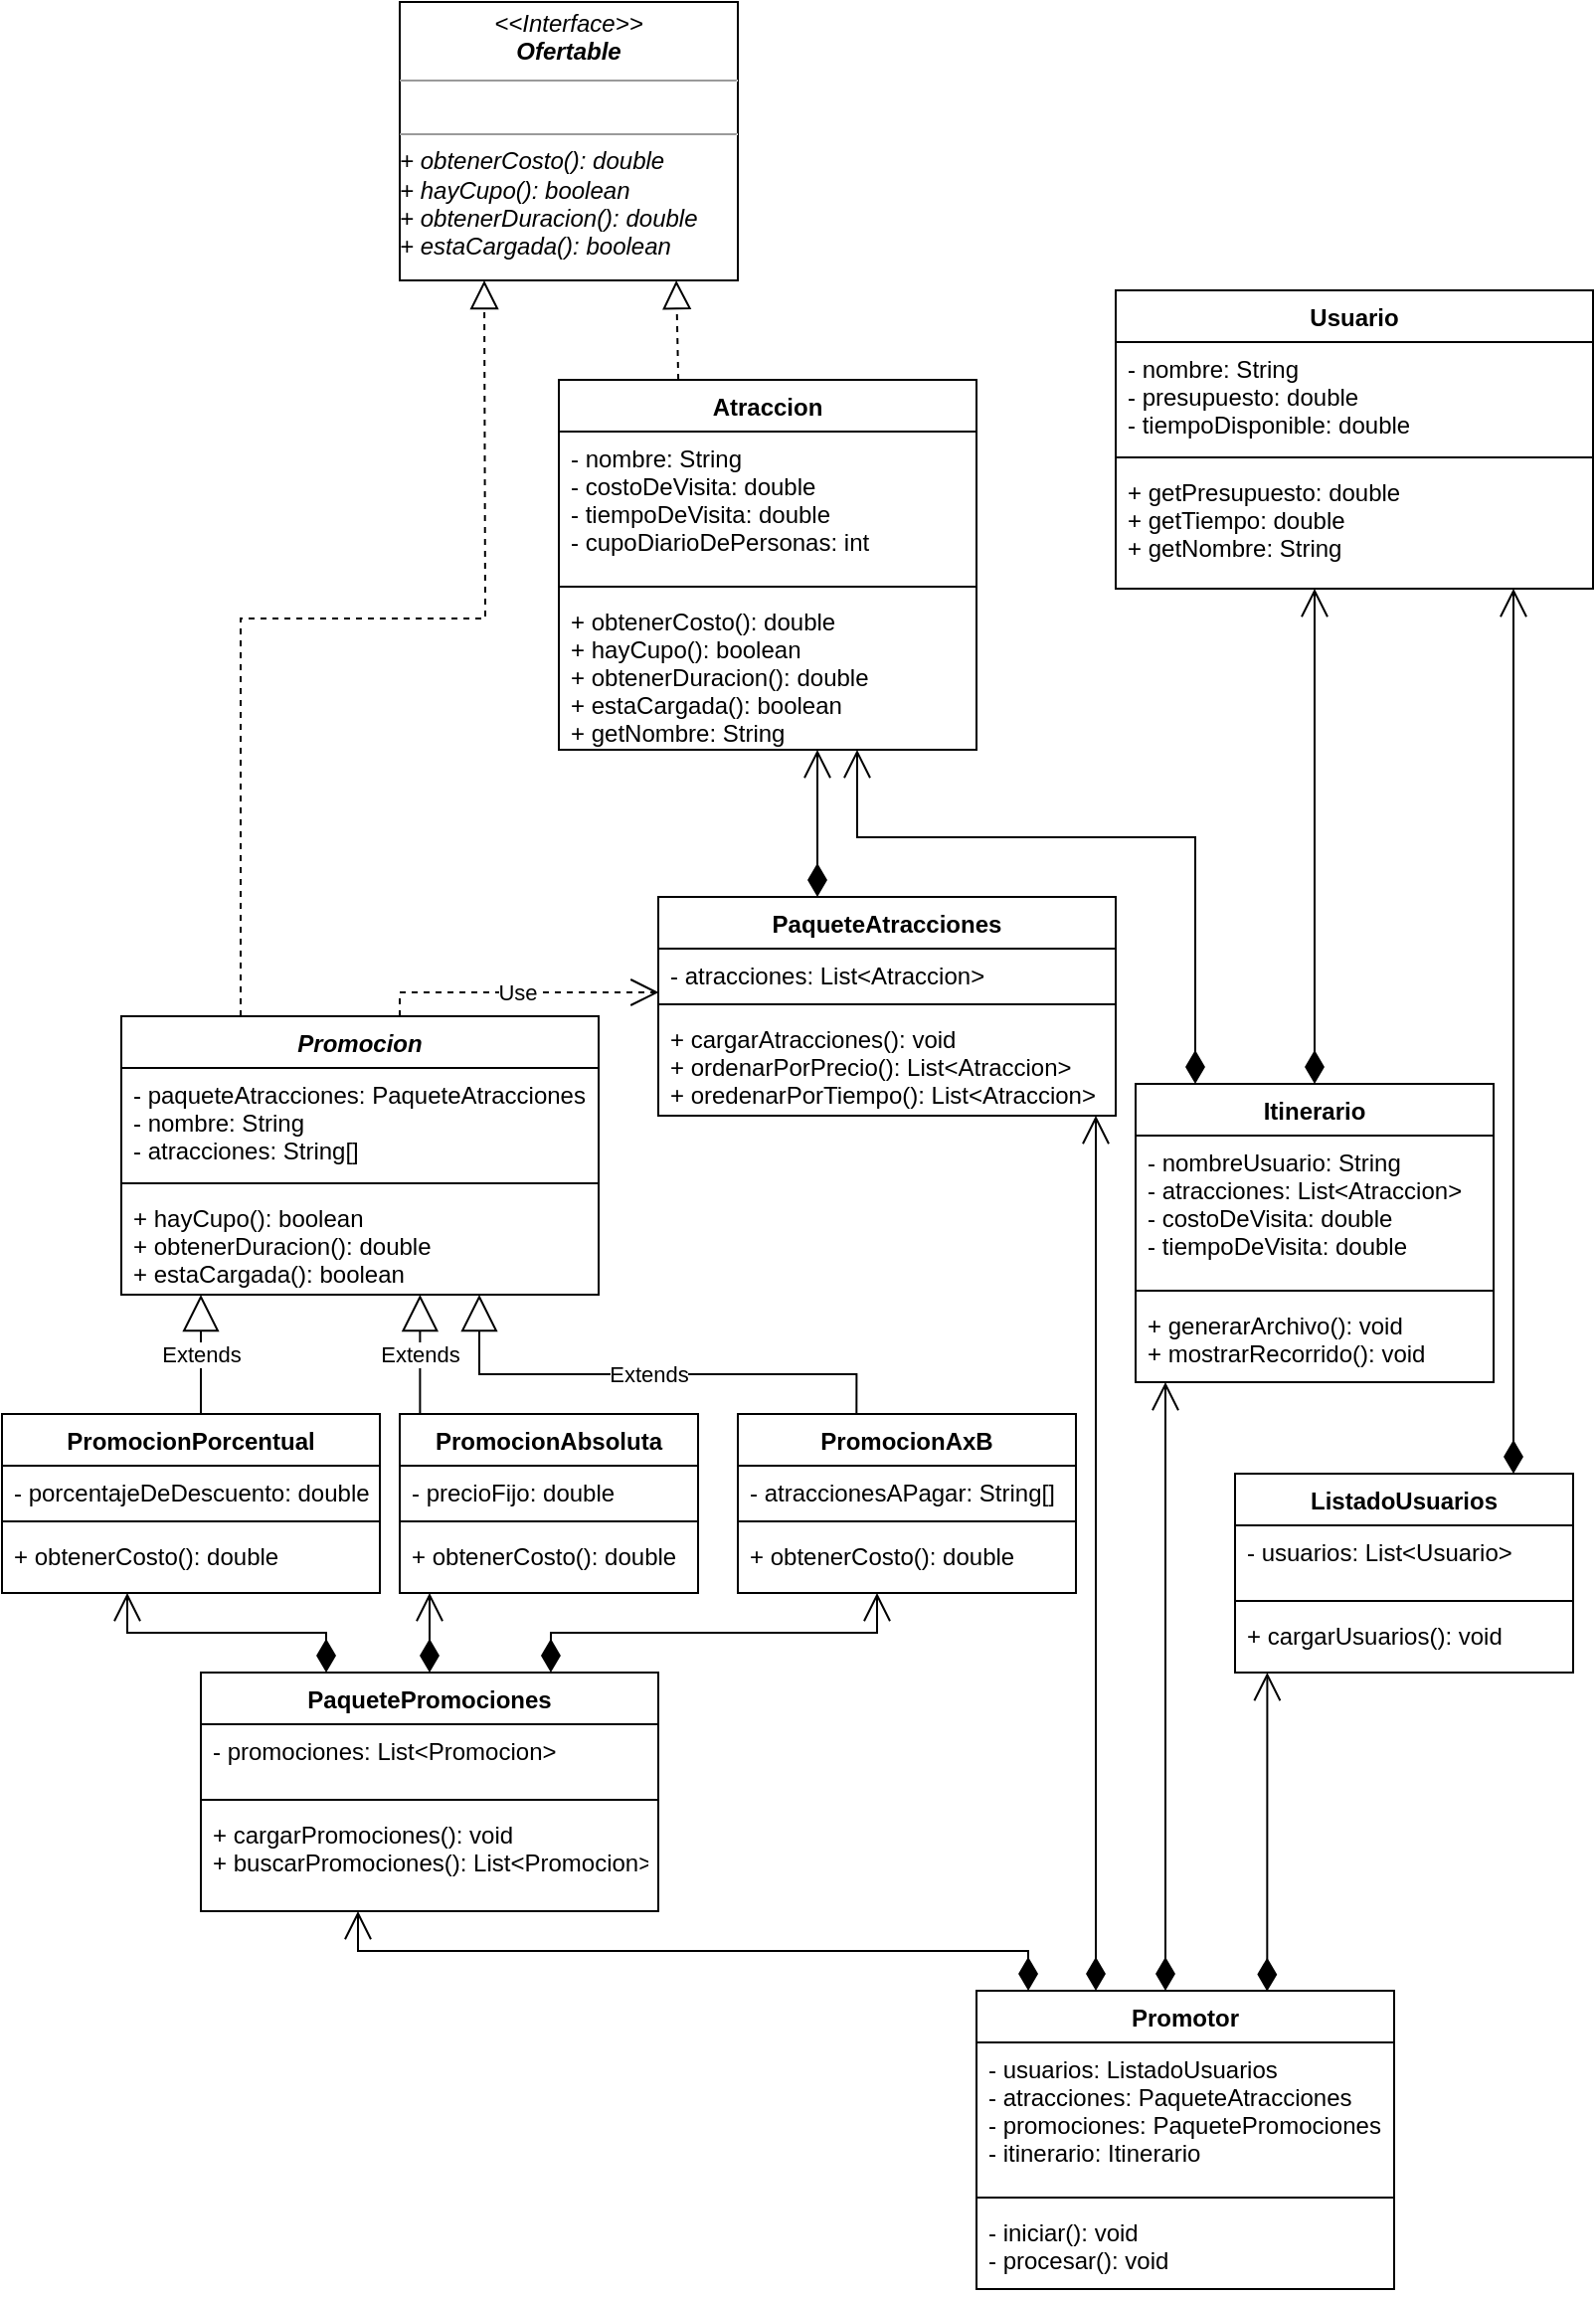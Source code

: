 <mxfile version="15.5.4" type="github">
  <diagram id="C5RBs43oDa-KdzZeNtuy" name="Page-1">
    <mxGraphModel dx="1432" dy="574" grid="1" gridSize="10" guides="1" tooltips="1" connect="1" arrows="1" fold="1" page="1" pageScale="1" pageWidth="827" pageHeight="1169" math="0" shadow="0">
      <root>
        <mxCell id="WIyWlLk6GJQsqaUBKTNV-0" />
        <mxCell id="WIyWlLk6GJQsqaUBKTNV-1" parent="WIyWlLk6GJQsqaUBKTNV-0" />
        <mxCell id="qcKMDcawu5zTlTVhR8Jo-0" value="Atraccion" style="swimlane;fontStyle=1;align=center;verticalAlign=top;childLayout=stackLayout;horizontal=1;startSize=26;horizontalStack=0;resizeParent=1;resizeParentMax=0;resizeLast=0;collapsible=1;marginBottom=0;" parent="WIyWlLk6GJQsqaUBKTNV-1" vertex="1">
          <mxGeometry x="280" y="190" width="210" height="186" as="geometry" />
        </mxCell>
        <mxCell id="qcKMDcawu5zTlTVhR8Jo-1" value="- nombre: String&#xa;- costoDeVisita: double&#xa;- tiempoDeVisita: double&#xa;- cupoDiarioDePersonas: int" style="text;strokeColor=none;fillColor=none;align=left;verticalAlign=top;spacingLeft=4;spacingRight=4;overflow=hidden;rotatable=0;points=[[0,0.5],[1,0.5]];portConstraint=eastwest;" parent="qcKMDcawu5zTlTVhR8Jo-0" vertex="1">
          <mxGeometry y="26" width="210" height="74" as="geometry" />
        </mxCell>
        <mxCell id="qcKMDcawu5zTlTVhR8Jo-2" value="" style="line;strokeWidth=1;fillColor=none;align=left;verticalAlign=middle;spacingTop=-1;spacingLeft=3;spacingRight=3;rotatable=0;labelPosition=right;points=[];portConstraint=eastwest;" parent="qcKMDcawu5zTlTVhR8Jo-0" vertex="1">
          <mxGeometry y="100" width="210" height="8" as="geometry" />
        </mxCell>
        <mxCell id="qcKMDcawu5zTlTVhR8Jo-3" value="+ obtenerCosto(): double&#xa;+ hayCupo(): boolean&#xa;+ obtenerDuracion(): double&#xa;+ estaCargada(): boolean&#xa;+ getNombre: String" style="text;strokeColor=none;fillColor=none;align=left;verticalAlign=top;spacingLeft=4;spacingRight=4;overflow=hidden;rotatable=0;points=[[0,0.5],[1,0.5]];portConstraint=eastwest;" parent="qcKMDcawu5zTlTVhR8Jo-0" vertex="1">
          <mxGeometry y="108" width="210" height="78" as="geometry" />
        </mxCell>
        <mxCell id="qcKMDcawu5zTlTVhR8Jo-4" value="Usuario" style="swimlane;fontStyle=1;align=center;verticalAlign=top;childLayout=stackLayout;horizontal=1;startSize=26;horizontalStack=0;resizeParent=1;resizeParentMax=0;resizeLast=0;collapsible=1;marginBottom=0;" parent="WIyWlLk6GJQsqaUBKTNV-1" vertex="1">
          <mxGeometry x="560" y="145" width="240" height="150" as="geometry" />
        </mxCell>
        <mxCell id="qcKMDcawu5zTlTVhR8Jo-5" value="- nombre: String&#xa;- presupuesto: double&#xa;- tiempoDisponible: double&#xa;" style="text;strokeColor=none;fillColor=none;align=left;verticalAlign=top;spacingLeft=4;spacingRight=4;overflow=hidden;rotatable=0;points=[[0,0.5],[1,0.5]];portConstraint=eastwest;" parent="qcKMDcawu5zTlTVhR8Jo-4" vertex="1">
          <mxGeometry y="26" width="240" height="54" as="geometry" />
        </mxCell>
        <mxCell id="qcKMDcawu5zTlTVhR8Jo-6" value="" style="line;strokeWidth=1;fillColor=none;align=left;verticalAlign=middle;spacingTop=-1;spacingLeft=3;spacingRight=3;rotatable=0;labelPosition=right;points=[];portConstraint=eastwest;" parent="qcKMDcawu5zTlTVhR8Jo-4" vertex="1">
          <mxGeometry y="80" width="240" height="8" as="geometry" />
        </mxCell>
        <mxCell id="qcKMDcawu5zTlTVhR8Jo-7" value="+ getPresupuesto: double&#xa;+ getTiempo: double&#xa;+ getNombre: String" style="text;strokeColor=none;fillColor=none;align=left;verticalAlign=top;spacingLeft=4;spacingRight=4;overflow=hidden;rotatable=0;points=[[0,0.5],[1,0.5]];portConstraint=eastwest;" parent="qcKMDcawu5zTlTVhR8Jo-4" vertex="1">
          <mxGeometry y="88" width="240" height="62" as="geometry" />
        </mxCell>
        <mxCell id="qcKMDcawu5zTlTVhR8Jo-8" value="Promocion" style="swimlane;fontStyle=3;align=center;verticalAlign=top;childLayout=stackLayout;horizontal=1;startSize=26;horizontalStack=0;resizeParent=1;resizeParentMax=0;resizeLast=0;collapsible=1;marginBottom=0;" parent="WIyWlLk6GJQsqaUBKTNV-1" vertex="1">
          <mxGeometry x="60" y="510" width="240" height="140" as="geometry" />
        </mxCell>
        <mxCell id="qcKMDcawu5zTlTVhR8Jo-9" value="- paqueteAtracciones: PaqueteAtracciones&#xa;- nombre: String&#xa;- atracciones: String[]" style="text;strokeColor=none;fillColor=none;align=left;verticalAlign=top;spacingLeft=4;spacingRight=4;overflow=hidden;rotatable=0;points=[[0,0.5],[1,0.5]];portConstraint=eastwest;" parent="qcKMDcawu5zTlTVhR8Jo-8" vertex="1">
          <mxGeometry y="26" width="240" height="54" as="geometry" />
        </mxCell>
        <mxCell id="qcKMDcawu5zTlTVhR8Jo-10" value="" style="line;strokeWidth=1;fillColor=none;align=left;verticalAlign=middle;spacingTop=-1;spacingLeft=3;spacingRight=3;rotatable=0;labelPosition=right;points=[];portConstraint=eastwest;" parent="qcKMDcawu5zTlTVhR8Jo-8" vertex="1">
          <mxGeometry y="80" width="240" height="8" as="geometry" />
        </mxCell>
        <mxCell id="qcKMDcawu5zTlTVhR8Jo-11" value="+ hayCupo(): boolean&#xa;+ obtenerDuracion(): double&#xa;+ estaCargada(): boolean" style="text;strokeColor=none;fillColor=none;align=left;verticalAlign=top;spacingLeft=4;spacingRight=4;overflow=hidden;rotatable=0;points=[[0,0.5],[1,0.5]];portConstraint=eastwest;fontStyle=0" parent="qcKMDcawu5zTlTVhR8Jo-8" vertex="1">
          <mxGeometry y="88" width="240" height="52" as="geometry" />
        </mxCell>
        <mxCell id="qcKMDcawu5zTlTVhR8Jo-12" value="Itinerario" style="swimlane;fontStyle=1;align=center;verticalAlign=top;childLayout=stackLayout;horizontal=1;startSize=26;horizontalStack=0;resizeParent=1;resizeParentMax=0;resizeLast=0;collapsible=1;marginBottom=0;" parent="WIyWlLk6GJQsqaUBKTNV-1" vertex="1">
          <mxGeometry x="570" y="544" width="180" height="150" as="geometry" />
        </mxCell>
        <mxCell id="qcKMDcawu5zTlTVhR8Jo-13" value="- nombreUsuario: String&#xa;- atracciones: List&lt;Atraccion&gt;&#xa;- costoDeVisita: double&#xa;- tiempoDeVisita: double" style="text;strokeColor=none;fillColor=none;align=left;verticalAlign=top;spacingLeft=4;spacingRight=4;overflow=hidden;rotatable=0;points=[[0,0.5],[1,0.5]];portConstraint=eastwest;" parent="qcKMDcawu5zTlTVhR8Jo-12" vertex="1">
          <mxGeometry y="26" width="180" height="74" as="geometry" />
        </mxCell>
        <mxCell id="qcKMDcawu5zTlTVhR8Jo-14" value="" style="line;strokeWidth=1;fillColor=none;align=left;verticalAlign=middle;spacingTop=-1;spacingLeft=3;spacingRight=3;rotatable=0;labelPosition=right;points=[];portConstraint=eastwest;" parent="qcKMDcawu5zTlTVhR8Jo-12" vertex="1">
          <mxGeometry y="100" width="180" height="8" as="geometry" />
        </mxCell>
        <mxCell id="qcKMDcawu5zTlTVhR8Jo-15" value="+ generarArchivo(): void&#xa;+ mostrarRecorrido(): void" style="text;strokeColor=none;fillColor=none;align=left;verticalAlign=top;spacingLeft=4;spacingRight=4;overflow=hidden;rotatable=0;points=[[0,0.5],[1,0.5]];portConstraint=eastwest;" parent="qcKMDcawu5zTlTVhR8Jo-12" vertex="1">
          <mxGeometry y="108" width="180" height="42" as="geometry" />
        </mxCell>
        <mxCell id="qcKMDcawu5zTlTVhR8Jo-16" value="PromocionPorcentual" style="swimlane;fontStyle=1;align=center;verticalAlign=top;childLayout=stackLayout;horizontal=1;startSize=26;horizontalStack=0;resizeParent=1;resizeParentMax=0;resizeLast=0;collapsible=1;marginBottom=0;" parent="WIyWlLk6GJQsqaUBKTNV-1" vertex="1">
          <mxGeometry y="710" width="190" height="90" as="geometry">
            <mxRectangle y="710" width="160" height="26" as="alternateBounds" />
          </mxGeometry>
        </mxCell>
        <mxCell id="qcKMDcawu5zTlTVhR8Jo-17" value="- porcentajeDeDescuento: double" style="text;strokeColor=none;fillColor=none;align=left;verticalAlign=top;spacingLeft=4;spacingRight=4;overflow=hidden;rotatable=0;points=[[0,0.5],[1,0.5]];portConstraint=eastwest;" parent="qcKMDcawu5zTlTVhR8Jo-16" vertex="1">
          <mxGeometry y="26" width="190" height="24" as="geometry" />
        </mxCell>
        <mxCell id="qcKMDcawu5zTlTVhR8Jo-18" value="" style="line;strokeWidth=1;fillColor=none;align=left;verticalAlign=middle;spacingTop=-1;spacingLeft=3;spacingRight=3;rotatable=0;labelPosition=right;points=[];portConstraint=eastwest;" parent="qcKMDcawu5zTlTVhR8Jo-16" vertex="1">
          <mxGeometry y="50" width="190" height="8" as="geometry" />
        </mxCell>
        <mxCell id="qcKMDcawu5zTlTVhR8Jo-19" value="+ obtenerCosto(): double" style="text;strokeColor=none;fillColor=none;align=left;verticalAlign=top;spacingLeft=4;spacingRight=4;overflow=hidden;rotatable=0;points=[[0,0.5],[1,0.5]];portConstraint=eastwest;" parent="qcKMDcawu5zTlTVhR8Jo-16" vertex="1">
          <mxGeometry y="58" width="190" height="32" as="geometry" />
        </mxCell>
        <mxCell id="qcKMDcawu5zTlTVhR8Jo-20" value="PromocionAbsoluta" style="swimlane;fontStyle=1;align=center;verticalAlign=top;childLayout=stackLayout;horizontal=1;startSize=26;horizontalStack=0;resizeParent=1;resizeParentMax=0;resizeLast=0;collapsible=1;marginBottom=0;" parent="WIyWlLk6GJQsqaUBKTNV-1" vertex="1">
          <mxGeometry x="200" y="710" width="150" height="90" as="geometry" />
        </mxCell>
        <mxCell id="qcKMDcawu5zTlTVhR8Jo-21" value="- precioFijo: double" style="text;strokeColor=none;fillColor=none;align=left;verticalAlign=top;spacingLeft=4;spacingRight=4;overflow=hidden;rotatable=0;points=[[0,0.5],[1,0.5]];portConstraint=eastwest;" parent="qcKMDcawu5zTlTVhR8Jo-20" vertex="1">
          <mxGeometry y="26" width="150" height="24" as="geometry" />
        </mxCell>
        <mxCell id="qcKMDcawu5zTlTVhR8Jo-22" value="" style="line;strokeWidth=1;fillColor=none;align=left;verticalAlign=middle;spacingTop=-1;spacingLeft=3;spacingRight=3;rotatable=0;labelPosition=right;points=[];portConstraint=eastwest;" parent="qcKMDcawu5zTlTVhR8Jo-20" vertex="1">
          <mxGeometry y="50" width="150" height="8" as="geometry" />
        </mxCell>
        <mxCell id="qcKMDcawu5zTlTVhR8Jo-23" value="+ obtenerCosto(): double" style="text;strokeColor=none;fillColor=none;align=left;verticalAlign=top;spacingLeft=4;spacingRight=4;overflow=hidden;rotatable=0;points=[[0,0.5],[1,0.5]];portConstraint=eastwest;" parent="qcKMDcawu5zTlTVhR8Jo-20" vertex="1">
          <mxGeometry y="58" width="150" height="32" as="geometry" />
        </mxCell>
        <mxCell id="qcKMDcawu5zTlTVhR8Jo-24" value="PromocionAxB" style="swimlane;fontStyle=1;align=center;verticalAlign=top;childLayout=stackLayout;horizontal=1;startSize=26;horizontalStack=0;resizeParent=1;resizeParentMax=0;resizeLast=0;collapsible=1;marginBottom=0;" parent="WIyWlLk6GJQsqaUBKTNV-1" vertex="1">
          <mxGeometry x="370" y="710" width="170" height="90" as="geometry" />
        </mxCell>
        <mxCell id="qcKMDcawu5zTlTVhR8Jo-25" value="- atraccionesAPagar: String[]" style="text;strokeColor=none;fillColor=none;align=left;verticalAlign=top;spacingLeft=4;spacingRight=4;overflow=hidden;rotatable=0;points=[[0,0.5],[1,0.5]];portConstraint=eastwest;" parent="qcKMDcawu5zTlTVhR8Jo-24" vertex="1">
          <mxGeometry y="26" width="170" height="24" as="geometry" />
        </mxCell>
        <mxCell id="qcKMDcawu5zTlTVhR8Jo-26" value="" style="line;strokeWidth=1;fillColor=none;align=left;verticalAlign=middle;spacingTop=-1;spacingLeft=3;spacingRight=3;rotatable=0;labelPosition=right;points=[];portConstraint=eastwest;" parent="qcKMDcawu5zTlTVhR8Jo-24" vertex="1">
          <mxGeometry y="50" width="170" height="8" as="geometry" />
        </mxCell>
        <mxCell id="qcKMDcawu5zTlTVhR8Jo-27" value="+ obtenerCosto(): double" style="text;strokeColor=none;fillColor=none;align=left;verticalAlign=top;spacingLeft=4;spacingRight=4;overflow=hidden;rotatable=0;points=[[0,0.5],[1,0.5]];portConstraint=eastwest;" parent="qcKMDcawu5zTlTVhR8Jo-24" vertex="1">
          <mxGeometry y="58" width="170" height="32" as="geometry" />
        </mxCell>
        <mxCell id="qcKMDcawu5zTlTVhR8Jo-28" value="Extends" style="endArrow=block;endSize=16;endFill=0;html=1;rounded=0;edgeStyle=orthogonalEdgeStyle;" parent="WIyWlLk6GJQsqaUBKTNV-1" source="qcKMDcawu5zTlTVhR8Jo-16" target="qcKMDcawu5zTlTVhR8Jo-8" edge="1">
          <mxGeometry width="160" relative="1" as="geometry">
            <mxPoint x="70" y="750" as="sourcePoint" />
            <mxPoint x="125" y="660" as="targetPoint" />
            <Array as="points">
              <mxPoint x="100" y="680" />
              <mxPoint x="100" y="680" />
            </Array>
          </mxGeometry>
        </mxCell>
        <mxCell id="qcKMDcawu5zTlTVhR8Jo-29" value="Extends" style="endArrow=block;endSize=16;endFill=0;html=1;rounded=0;edgeStyle=orthogonalEdgeStyle;exitX=0.068;exitY=0.002;exitDx=0;exitDy=0;exitPerimeter=0;" parent="WIyWlLk6GJQsqaUBKTNV-1" source="qcKMDcawu5zTlTVhR8Jo-20" target="qcKMDcawu5zTlTVhR8Jo-8" edge="1">
          <mxGeometry width="160" relative="1" as="geometry">
            <mxPoint x="210" y="710" as="sourcePoint" />
            <mxPoint x="170" y="300" as="targetPoint" />
            <Array as="points">
              <mxPoint x="210" y="670" />
              <mxPoint x="210" y="670" />
            </Array>
          </mxGeometry>
        </mxCell>
        <mxCell id="qcKMDcawu5zTlTVhR8Jo-30" value="Extends" style="endArrow=block;endSize=16;endFill=0;html=1;rounded=0;edgeStyle=orthogonalEdgeStyle;exitX=0.351;exitY=0.003;exitDx=0;exitDy=0;exitPerimeter=0;" parent="WIyWlLk6GJQsqaUBKTNV-1" source="qcKMDcawu5zTlTVhR8Jo-24" target="qcKMDcawu5zTlTVhR8Jo-8" edge="1">
          <mxGeometry width="160" relative="1" as="geometry">
            <mxPoint x="410" y="740" as="sourcePoint" />
            <mxPoint x="140" y="320" as="targetPoint" />
            <Array as="points">
              <mxPoint x="430" y="690" />
              <mxPoint x="240" y="690" />
            </Array>
          </mxGeometry>
        </mxCell>
        <mxCell id="qcKMDcawu5zTlTVhR8Jo-31" value="" style="endArrow=open;html=1;endSize=12;startArrow=diamondThin;startSize=14;startFill=1;edgeStyle=orthogonalEdgeStyle;align=left;verticalAlign=bottom;rounded=0;" parent="WIyWlLk6GJQsqaUBKTNV-1" source="qcKMDcawu5zTlTVhR8Jo-12" target="qcKMDcawu5zTlTVhR8Jo-4" edge="1">
          <mxGeometry x="-1" y="3" relative="1" as="geometry">
            <mxPoint x="700" y="440" as="sourcePoint" />
            <mxPoint x="690" y="300" as="targetPoint" />
            <Array as="points">
              <mxPoint x="660" y="410" />
              <mxPoint x="660" y="410" />
            </Array>
          </mxGeometry>
        </mxCell>
        <mxCell id="qcKMDcawu5zTlTVhR8Jo-32" value="" style="endArrow=open;html=1;endSize=12;startArrow=diamondThin;startSize=14;startFill=1;edgeStyle=orthogonalEdgeStyle;align=left;verticalAlign=bottom;rounded=0;" parent="WIyWlLk6GJQsqaUBKTNV-1" source="qcKMDcawu5zTlTVhR8Jo-12" target="qcKMDcawu5zTlTVhR8Jo-0" edge="1">
          <mxGeometry x="-1" y="3" relative="1" as="geometry">
            <mxPoint x="710" y="599" as="sourcePoint" />
            <mxPoint x="430" y="350" as="targetPoint" />
            <Array as="points">
              <mxPoint x="600" y="420" />
              <mxPoint x="430" y="420" />
            </Array>
          </mxGeometry>
        </mxCell>
        <mxCell id="qcKMDcawu5zTlTVhR8Jo-33" value="Promotor" style="swimlane;fontStyle=1;align=center;verticalAlign=top;childLayout=stackLayout;horizontal=1;startSize=26;horizontalStack=0;resizeParent=1;resizeParentMax=0;resizeLast=0;collapsible=1;marginBottom=0;" parent="WIyWlLk6GJQsqaUBKTNV-1" vertex="1">
          <mxGeometry x="490" y="1000" width="210" height="150" as="geometry" />
        </mxCell>
        <mxCell id="qcKMDcawu5zTlTVhR8Jo-34" value="- usuarios: ListadoUsuarios&#xa;- atracciones: PaqueteAtracciones&#xa;- promociones: PaquetePromociones&#xa;- itinerario: Itinerario" style="text;strokeColor=none;fillColor=none;align=left;verticalAlign=top;spacingLeft=4;spacingRight=4;overflow=hidden;rotatable=0;points=[[0,0.5],[1,0.5]];portConstraint=eastwest;" parent="qcKMDcawu5zTlTVhR8Jo-33" vertex="1">
          <mxGeometry y="26" width="210" height="74" as="geometry" />
        </mxCell>
        <mxCell id="qcKMDcawu5zTlTVhR8Jo-35" value="" style="line;strokeWidth=1;fillColor=none;align=left;verticalAlign=middle;spacingTop=-1;spacingLeft=3;spacingRight=3;rotatable=0;labelPosition=right;points=[];portConstraint=eastwest;" parent="qcKMDcawu5zTlTVhR8Jo-33" vertex="1">
          <mxGeometry y="100" width="210" height="8" as="geometry" />
        </mxCell>
        <mxCell id="qcKMDcawu5zTlTVhR8Jo-36" value="- iniciar(): void&#xa;- procesar(): void&#xa;" style="text;strokeColor=none;fillColor=none;align=left;verticalAlign=top;spacingLeft=4;spacingRight=4;overflow=hidden;rotatable=0;points=[[0,0.5],[1,0.5]];portConstraint=eastwest;" parent="qcKMDcawu5zTlTVhR8Jo-33" vertex="1">
          <mxGeometry y="108" width="210" height="42" as="geometry" />
        </mxCell>
        <mxCell id="qcKMDcawu5zTlTVhR8Jo-37" value="PaqueteAtracciones" style="swimlane;fontStyle=1;align=center;verticalAlign=top;childLayout=stackLayout;horizontal=1;startSize=26;horizontalStack=0;resizeParent=1;resizeParentMax=0;resizeLast=0;collapsible=1;marginBottom=0;" parent="WIyWlLk6GJQsqaUBKTNV-1" vertex="1">
          <mxGeometry x="330" y="450" width="230" height="110" as="geometry" />
        </mxCell>
        <mxCell id="qcKMDcawu5zTlTVhR8Jo-38" value="- atracciones: List&lt;Atraccion&gt; " style="text;strokeColor=none;fillColor=none;align=left;verticalAlign=top;spacingLeft=4;spacingRight=4;overflow=hidden;rotatable=0;points=[[0,0.5],[1,0.5]];portConstraint=eastwest;" parent="qcKMDcawu5zTlTVhR8Jo-37" vertex="1">
          <mxGeometry y="26" width="230" height="24" as="geometry" />
        </mxCell>
        <mxCell id="qcKMDcawu5zTlTVhR8Jo-39" value="" style="line;strokeWidth=1;fillColor=none;align=left;verticalAlign=middle;spacingTop=-1;spacingLeft=3;spacingRight=3;rotatable=0;labelPosition=right;points=[];portConstraint=eastwest;" parent="qcKMDcawu5zTlTVhR8Jo-37" vertex="1">
          <mxGeometry y="50" width="230" height="8" as="geometry" />
        </mxCell>
        <mxCell id="qcKMDcawu5zTlTVhR8Jo-40" value="+ cargarAtracciones(): void&#xa;+ ordenarPorPrecio(): List&lt;Atraccion&gt;&#xa;+ oredenarPorTiempo(): List&lt;Atraccion&gt;" style="text;strokeColor=none;fillColor=none;align=left;verticalAlign=top;spacingLeft=4;spacingRight=4;overflow=hidden;rotatable=0;points=[[0,0.5],[1,0.5]];portConstraint=eastwest;" parent="qcKMDcawu5zTlTVhR8Jo-37" vertex="1">
          <mxGeometry y="58" width="230" height="52" as="geometry" />
        </mxCell>
        <mxCell id="qcKMDcawu5zTlTVhR8Jo-41" value="PaquetePromociones" style="swimlane;fontStyle=1;align=center;verticalAlign=top;childLayout=stackLayout;horizontal=1;startSize=26;horizontalStack=0;resizeParent=1;resizeParentMax=0;resizeLast=0;collapsible=1;marginBottom=0;" parent="WIyWlLk6GJQsqaUBKTNV-1" vertex="1">
          <mxGeometry x="100" y="840" width="230" height="120" as="geometry" />
        </mxCell>
        <mxCell id="qcKMDcawu5zTlTVhR8Jo-42" value="- promociones: List&lt;Promocion&gt;" style="text;strokeColor=none;fillColor=none;align=left;verticalAlign=top;spacingLeft=4;spacingRight=4;overflow=hidden;rotatable=0;points=[[0,0.5],[1,0.5]];portConstraint=eastwest;" parent="qcKMDcawu5zTlTVhR8Jo-41" vertex="1">
          <mxGeometry y="26" width="230" height="34" as="geometry" />
        </mxCell>
        <mxCell id="qcKMDcawu5zTlTVhR8Jo-43" value="" style="line;strokeWidth=1;fillColor=none;align=left;verticalAlign=middle;spacingTop=-1;spacingLeft=3;spacingRight=3;rotatable=0;labelPosition=right;points=[];portConstraint=eastwest;" parent="qcKMDcawu5zTlTVhR8Jo-41" vertex="1">
          <mxGeometry y="60" width="230" height="8" as="geometry" />
        </mxCell>
        <mxCell id="qcKMDcawu5zTlTVhR8Jo-44" value="+ cargarPromociones(): void&#xa;+ buscarPromociones(): List&lt;Promocion&gt;&#xa;" style="text;strokeColor=none;fillColor=none;align=left;verticalAlign=top;spacingLeft=4;spacingRight=4;overflow=hidden;rotatable=0;points=[[0,0.5],[1,0.5]];portConstraint=eastwest;" parent="qcKMDcawu5zTlTVhR8Jo-41" vertex="1">
          <mxGeometry y="68" width="230" height="52" as="geometry" />
        </mxCell>
        <mxCell id="qcKMDcawu5zTlTVhR8Jo-45" value="ListadoUsuarios" style="swimlane;fontStyle=1;align=center;verticalAlign=top;childLayout=stackLayout;horizontal=1;startSize=26;horizontalStack=0;resizeParent=1;resizeParentMax=0;resizeLast=0;collapsible=1;marginBottom=0;" parent="WIyWlLk6GJQsqaUBKTNV-1" vertex="1">
          <mxGeometry x="620" y="740" width="170" height="100" as="geometry" />
        </mxCell>
        <mxCell id="qcKMDcawu5zTlTVhR8Jo-46" value="- usuarios: List&lt;Usuario&gt;" style="text;strokeColor=none;fillColor=none;align=left;verticalAlign=top;spacingLeft=4;spacingRight=4;overflow=hidden;rotatable=0;points=[[0,0.5],[1,0.5]];portConstraint=eastwest;" parent="qcKMDcawu5zTlTVhR8Jo-45" vertex="1">
          <mxGeometry y="26" width="170" height="34" as="geometry" />
        </mxCell>
        <mxCell id="qcKMDcawu5zTlTVhR8Jo-47" value="" style="line;strokeWidth=1;fillColor=none;align=left;verticalAlign=middle;spacingTop=-1;spacingLeft=3;spacingRight=3;rotatable=0;labelPosition=right;points=[];portConstraint=eastwest;" parent="qcKMDcawu5zTlTVhR8Jo-45" vertex="1">
          <mxGeometry y="60" width="170" height="8" as="geometry" />
        </mxCell>
        <mxCell id="qcKMDcawu5zTlTVhR8Jo-48" value="+ cargarUsuarios(): void&#xa;" style="text;strokeColor=none;fillColor=none;align=left;verticalAlign=top;spacingLeft=4;spacingRight=4;overflow=hidden;rotatable=0;points=[[0,0.5],[1,0.5]];portConstraint=eastwest;" parent="qcKMDcawu5zTlTVhR8Jo-45" vertex="1">
          <mxGeometry y="68" width="170" height="32" as="geometry" />
        </mxCell>
        <mxCell id="qcKMDcawu5zTlTVhR8Jo-49" value="" style="endArrow=open;html=1;endSize=12;startArrow=diamondThin;startSize=14;startFill=1;edgeStyle=orthogonalEdgeStyle;align=left;verticalAlign=bottom;rounded=0;" parent="WIyWlLk6GJQsqaUBKTNV-1" source="qcKMDcawu5zTlTVhR8Jo-33" target="qcKMDcawu5zTlTVhR8Jo-15" edge="1">
          <mxGeometry x="-1" y="3" relative="1" as="geometry">
            <mxPoint x="590" y="926" as="sourcePoint" />
            <mxPoint x="591" y="690" as="targetPoint" />
            <Array as="points">
              <mxPoint x="585" y="750" />
              <mxPoint x="585" y="750" />
            </Array>
          </mxGeometry>
        </mxCell>
        <mxCell id="qcKMDcawu5zTlTVhR8Jo-50" value="" style="endArrow=open;html=1;endSize=12;startArrow=diamondThin;startSize=14;startFill=1;edgeStyle=orthogonalEdgeStyle;align=left;verticalAlign=bottom;rounded=0;" parent="WIyWlLk6GJQsqaUBKTNV-1" source="qcKMDcawu5zTlTVhR8Jo-45" target="qcKMDcawu5zTlTVhR8Jo-4" edge="1">
          <mxGeometry x="-1" y="3" relative="1" as="geometry">
            <mxPoint x="750" y="890" as="sourcePoint" />
            <mxPoint x="750" y="320" as="targetPoint" />
            <Array as="points">
              <mxPoint x="760" y="440" />
              <mxPoint x="760" y="440" />
            </Array>
          </mxGeometry>
        </mxCell>
        <mxCell id="qcKMDcawu5zTlTVhR8Jo-51" value="" style="endArrow=open;html=1;endSize=12;startArrow=diamondThin;startSize=14;startFill=1;edgeStyle=orthogonalEdgeStyle;align=left;verticalAlign=bottom;rounded=0;" parent="WIyWlLk6GJQsqaUBKTNV-1" source="qcKMDcawu5zTlTVhR8Jo-37" target="qcKMDcawu5zTlTVhR8Jo-0" edge="1">
          <mxGeometry x="-1" y="3" relative="1" as="geometry">
            <mxPoint x="610" y="510" as="sourcePoint" />
            <mxPoint x="365" y="280" as="targetPoint" />
            <Array as="points">
              <mxPoint x="410" y="440" />
              <mxPoint x="410" y="440" />
            </Array>
          </mxGeometry>
        </mxCell>
        <mxCell id="qcKMDcawu5zTlTVhR8Jo-52" value="" style="endArrow=open;html=1;endSize=12;startArrow=diamondThin;startSize=14;startFill=1;edgeStyle=orthogonalEdgeStyle;align=left;verticalAlign=bottom;rounded=0;exitX=0.124;exitY=0;exitDx=0;exitDy=0;exitPerimeter=0;" parent="WIyWlLk6GJQsqaUBKTNV-1" source="qcKMDcawu5zTlTVhR8Jo-33" target="qcKMDcawu5zTlTVhR8Jo-41" edge="1">
          <mxGeometry x="-1" y="3" relative="1" as="geometry">
            <mxPoint x="516" y="930" as="sourcePoint" />
            <mxPoint x="178.82" y="819.996" as="targetPoint" />
            <Array as="points">
              <mxPoint x="516" y="980" />
              <mxPoint x="179" y="980" />
            </Array>
          </mxGeometry>
        </mxCell>
        <mxCell id="qcKMDcawu5zTlTVhR8Jo-53" value="" style="endArrow=open;html=1;endSize=12;startArrow=diamondThin;startSize=14;startFill=1;edgeStyle=orthogonalEdgeStyle;align=left;verticalAlign=bottom;rounded=0;exitX=0.696;exitY=0.002;exitDx=0;exitDy=0;exitPerimeter=0;" parent="WIyWlLk6GJQsqaUBKTNV-1" source="qcKMDcawu5zTlTVhR8Jo-33" target="qcKMDcawu5zTlTVhR8Jo-45" edge="1">
          <mxGeometry x="-1" y="3" relative="1" as="geometry">
            <mxPoint x="640" y="938" as="sourcePoint" />
            <mxPoint x="720" y="809.996" as="targetPoint" />
            <Array as="points">
              <mxPoint x="636" y="870" />
              <mxPoint x="636" y="870" />
            </Array>
          </mxGeometry>
        </mxCell>
        <mxCell id="qcKMDcawu5zTlTVhR8Jo-54" value="" style="endArrow=open;html=1;endSize=12;startArrow=diamondThin;startSize=14;startFill=1;edgeStyle=orthogonalEdgeStyle;align=left;verticalAlign=bottom;rounded=0;exitX=0.765;exitY=0;exitDx=0;exitDy=0;exitPerimeter=0;" parent="WIyWlLk6GJQsqaUBKTNV-1" source="qcKMDcawu5zTlTVhR8Jo-41" target="qcKMDcawu5zTlTVhR8Jo-24" edge="1">
          <mxGeometry x="-1" y="3" relative="1" as="geometry">
            <mxPoint x="176" y="730" as="sourcePoint" />
            <mxPoint x="280.0" y="599.996" as="targetPoint" />
            <Array as="points">
              <mxPoint x="276" y="820" />
              <mxPoint x="440" y="820" />
            </Array>
          </mxGeometry>
        </mxCell>
        <mxCell id="qcKMDcawu5zTlTVhR8Jo-55" value="" style="endArrow=open;html=1;endSize=12;startArrow=diamondThin;startSize=14;startFill=1;edgeStyle=orthogonalEdgeStyle;align=left;verticalAlign=bottom;rounded=0;exitX=0.274;exitY=0;exitDx=0;exitDy=0;exitPerimeter=0;" parent="WIyWlLk6GJQsqaUBKTNV-1" source="qcKMDcawu5zTlTVhR8Jo-41" target="qcKMDcawu5zTlTVhR8Jo-16" edge="1">
          <mxGeometry x="-1" y="3" relative="1" as="geometry">
            <mxPoint x="63" y="730" as="sourcePoint" />
            <mxPoint x="90" y="659.996" as="targetPoint" />
            <Array as="points">
              <mxPoint x="163" y="820" />
              <mxPoint x="63" y="820" />
            </Array>
          </mxGeometry>
        </mxCell>
        <mxCell id="qcKMDcawu5zTlTVhR8Jo-56" value="" style="endArrow=open;html=1;endSize=12;startArrow=diamondThin;startSize=14;startFill=1;edgeStyle=orthogonalEdgeStyle;align=left;verticalAlign=bottom;rounded=0;" parent="WIyWlLk6GJQsqaUBKTNV-1" source="qcKMDcawu5zTlTVhR8Jo-41" target="qcKMDcawu5zTlTVhR8Jo-20" edge="1">
          <mxGeometry x="-1" y="3" relative="1" as="geometry">
            <mxPoint x="220.87" y="902.92" as="sourcePoint" />
            <mxPoint x="220.0" y="649.996" as="targetPoint" />
            <Array as="points">
              <mxPoint x="255" y="880" />
              <mxPoint x="255" y="880" />
            </Array>
          </mxGeometry>
        </mxCell>
        <mxCell id="qcKMDcawu5zTlTVhR8Jo-57" value="" style="endArrow=open;html=1;endSize=12;startArrow=diamondThin;startSize=14;startFill=1;edgeStyle=orthogonalEdgeStyle;align=left;verticalAlign=bottom;rounded=0;" parent="WIyWlLk6GJQsqaUBKTNV-1" source="qcKMDcawu5zTlTVhR8Jo-33" target="qcKMDcawu5zTlTVhR8Jo-37" edge="1">
          <mxGeometry x="-1" y="3" relative="1" as="geometry">
            <mxPoint x="550" y="930" as="sourcePoint" />
            <mxPoint x="550" y="862" as="targetPoint" />
            <Array as="points">
              <mxPoint x="550" y="760" />
              <mxPoint x="550" y="760" />
            </Array>
          </mxGeometry>
        </mxCell>
        <mxCell id="qcKMDcawu5zTlTVhR8Jo-58" value="&lt;p style=&quot;margin: 0px ; margin-top: 4px ; text-align: center&quot;&gt;&lt;span&gt;&amp;lt;&amp;lt;Interface&amp;gt;&amp;gt;&lt;/span&gt;&lt;br&gt;&lt;b&gt;Ofertable&lt;/b&gt;&lt;/p&gt;&lt;hr size=&quot;1&quot;&gt;&lt;p style=&quot;margin: 0px ; margin-left: 4px&quot;&gt;&amp;nbsp;&lt;/p&gt;&lt;hr size=&quot;1&quot;&gt;&lt;span style=&quot;&quot;&gt;+ obtenerCosto(): double&lt;/span&gt;&lt;br&gt;+ hayCupo(): boolean&lt;br&gt;&lt;span style=&quot;&quot;&gt;+ obtenerDuracion(): double&lt;/span&gt;&lt;br&gt;&lt;p style=&quot;margin: 0px 0px 0px 4px&quot;&gt;&lt;/p&gt;+ estaCargada(): boolean&lt;br&gt;&lt;div style=&quot;padding: 0px ; margin: 0px&quot;&gt;&lt;br style=&quot;padding: 0px ; margin: 0px&quot;&gt;&lt;/div&gt;" style="verticalAlign=top;align=left;overflow=fill;fontSize=12;fontFamily=Helvetica;html=1;fontStyle=2" parent="WIyWlLk6GJQsqaUBKTNV-1" vertex="1">
          <mxGeometry x="200" width="170" height="140" as="geometry" />
        </mxCell>
        <mxCell id="qcKMDcawu5zTlTVhR8Jo-59" value="" style="endArrow=block;dashed=1;endFill=0;endSize=12;html=1;rounded=0;entryX=0.25;entryY=1;entryDx=0;entryDy=0;exitX=0.25;exitY=0;exitDx=0;exitDy=0;exitPerimeter=0;" parent="WIyWlLk6GJQsqaUBKTNV-1" source="qcKMDcawu5zTlTVhR8Jo-8" target="qcKMDcawu5zTlTVhR8Jo-58" edge="1">
          <mxGeometry width="160" relative="1" as="geometry">
            <mxPoint x="310" y="560" as="sourcePoint" />
            <mxPoint x="470" y="560" as="targetPoint" />
            <Array as="points">
              <mxPoint x="120" y="310" />
              <mxPoint x="243" y="310" />
            </Array>
          </mxGeometry>
        </mxCell>
        <mxCell id="qcKMDcawu5zTlTVhR8Jo-60" value="" style="endArrow=block;dashed=1;endFill=0;endSize=12;html=1;rounded=0;exitX=0.286;exitY=0;exitDx=0;exitDy=0;exitPerimeter=0;entryX=0.818;entryY=1;entryDx=0;entryDy=0;entryPerimeter=0;" parent="WIyWlLk6GJQsqaUBKTNV-1" source="qcKMDcawu5zTlTVhR8Jo-0" target="qcKMDcawu5zTlTVhR8Jo-58" edge="1">
          <mxGeometry width="160" relative="1" as="geometry">
            <mxPoint x="70" y="340" as="sourcePoint" />
            <mxPoint x="340" y="230" as="targetPoint" />
          </mxGeometry>
        </mxCell>
        <mxCell id="qcKMDcawu5zTlTVhR8Jo-61" value="Use" style="endArrow=open;endSize=12;dashed=1;html=1;rounded=0;entryX=0.001;entryY=0.917;entryDx=0;entryDy=0;entryPerimeter=0;" parent="WIyWlLk6GJQsqaUBKTNV-1" target="qcKMDcawu5zTlTVhR8Jo-38" edge="1">
          <mxGeometry width="160" relative="1" as="geometry">
            <mxPoint x="200" y="510" as="sourcePoint" />
            <mxPoint x="460" y="550" as="targetPoint" />
            <Array as="points">
              <mxPoint x="200" y="498" />
            </Array>
          </mxGeometry>
        </mxCell>
      </root>
    </mxGraphModel>
  </diagram>
</mxfile>
